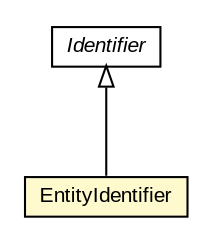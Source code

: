 #!/usr/local/bin/dot
#
# Class diagram 
# Generated by UMLGraph version R5_6-24-gf6e263 (http://www.umlgraph.org/)
#

digraph G {
	edge [fontname="arial",fontsize=10,labelfontname="arial",labelfontsize=10];
	node [fontname="arial",fontsize=10,shape=plaintext];
	nodesep=0.25;
	ranksep=0.5;
	// eu.europa.esig.dss.Identifier
	c348527 [label=<<table title="eu.europa.esig.dss.Identifier" border="0" cellborder="1" cellspacing="0" cellpadding="2" port="p" href="./Identifier.html">
		<tr><td><table border="0" cellspacing="0" cellpadding="1">
<tr><td align="center" balign="center"><font face="arial italic"> Identifier </font></td></tr>
		</table></td></tr>
		</table>>, URL="./Identifier.html", fontname="arial", fontcolor="black", fontsize=10.0];
	// eu.europa.esig.dss.EntityIdentifier
	c348529 [label=<<table title="eu.europa.esig.dss.EntityIdentifier" border="0" cellborder="1" cellspacing="0" cellpadding="2" port="p" bgcolor="lemonChiffon" href="./EntityIdentifier.html">
		<tr><td><table border="0" cellspacing="0" cellpadding="1">
<tr><td align="center" balign="center"> EntityIdentifier </td></tr>
		</table></td></tr>
		</table>>, URL="./EntityIdentifier.html", fontname="arial", fontcolor="black", fontsize=10.0];
	//eu.europa.esig.dss.EntityIdentifier extends eu.europa.esig.dss.Identifier
	c348527:p -> c348529:p [dir=back,arrowtail=empty];
}

